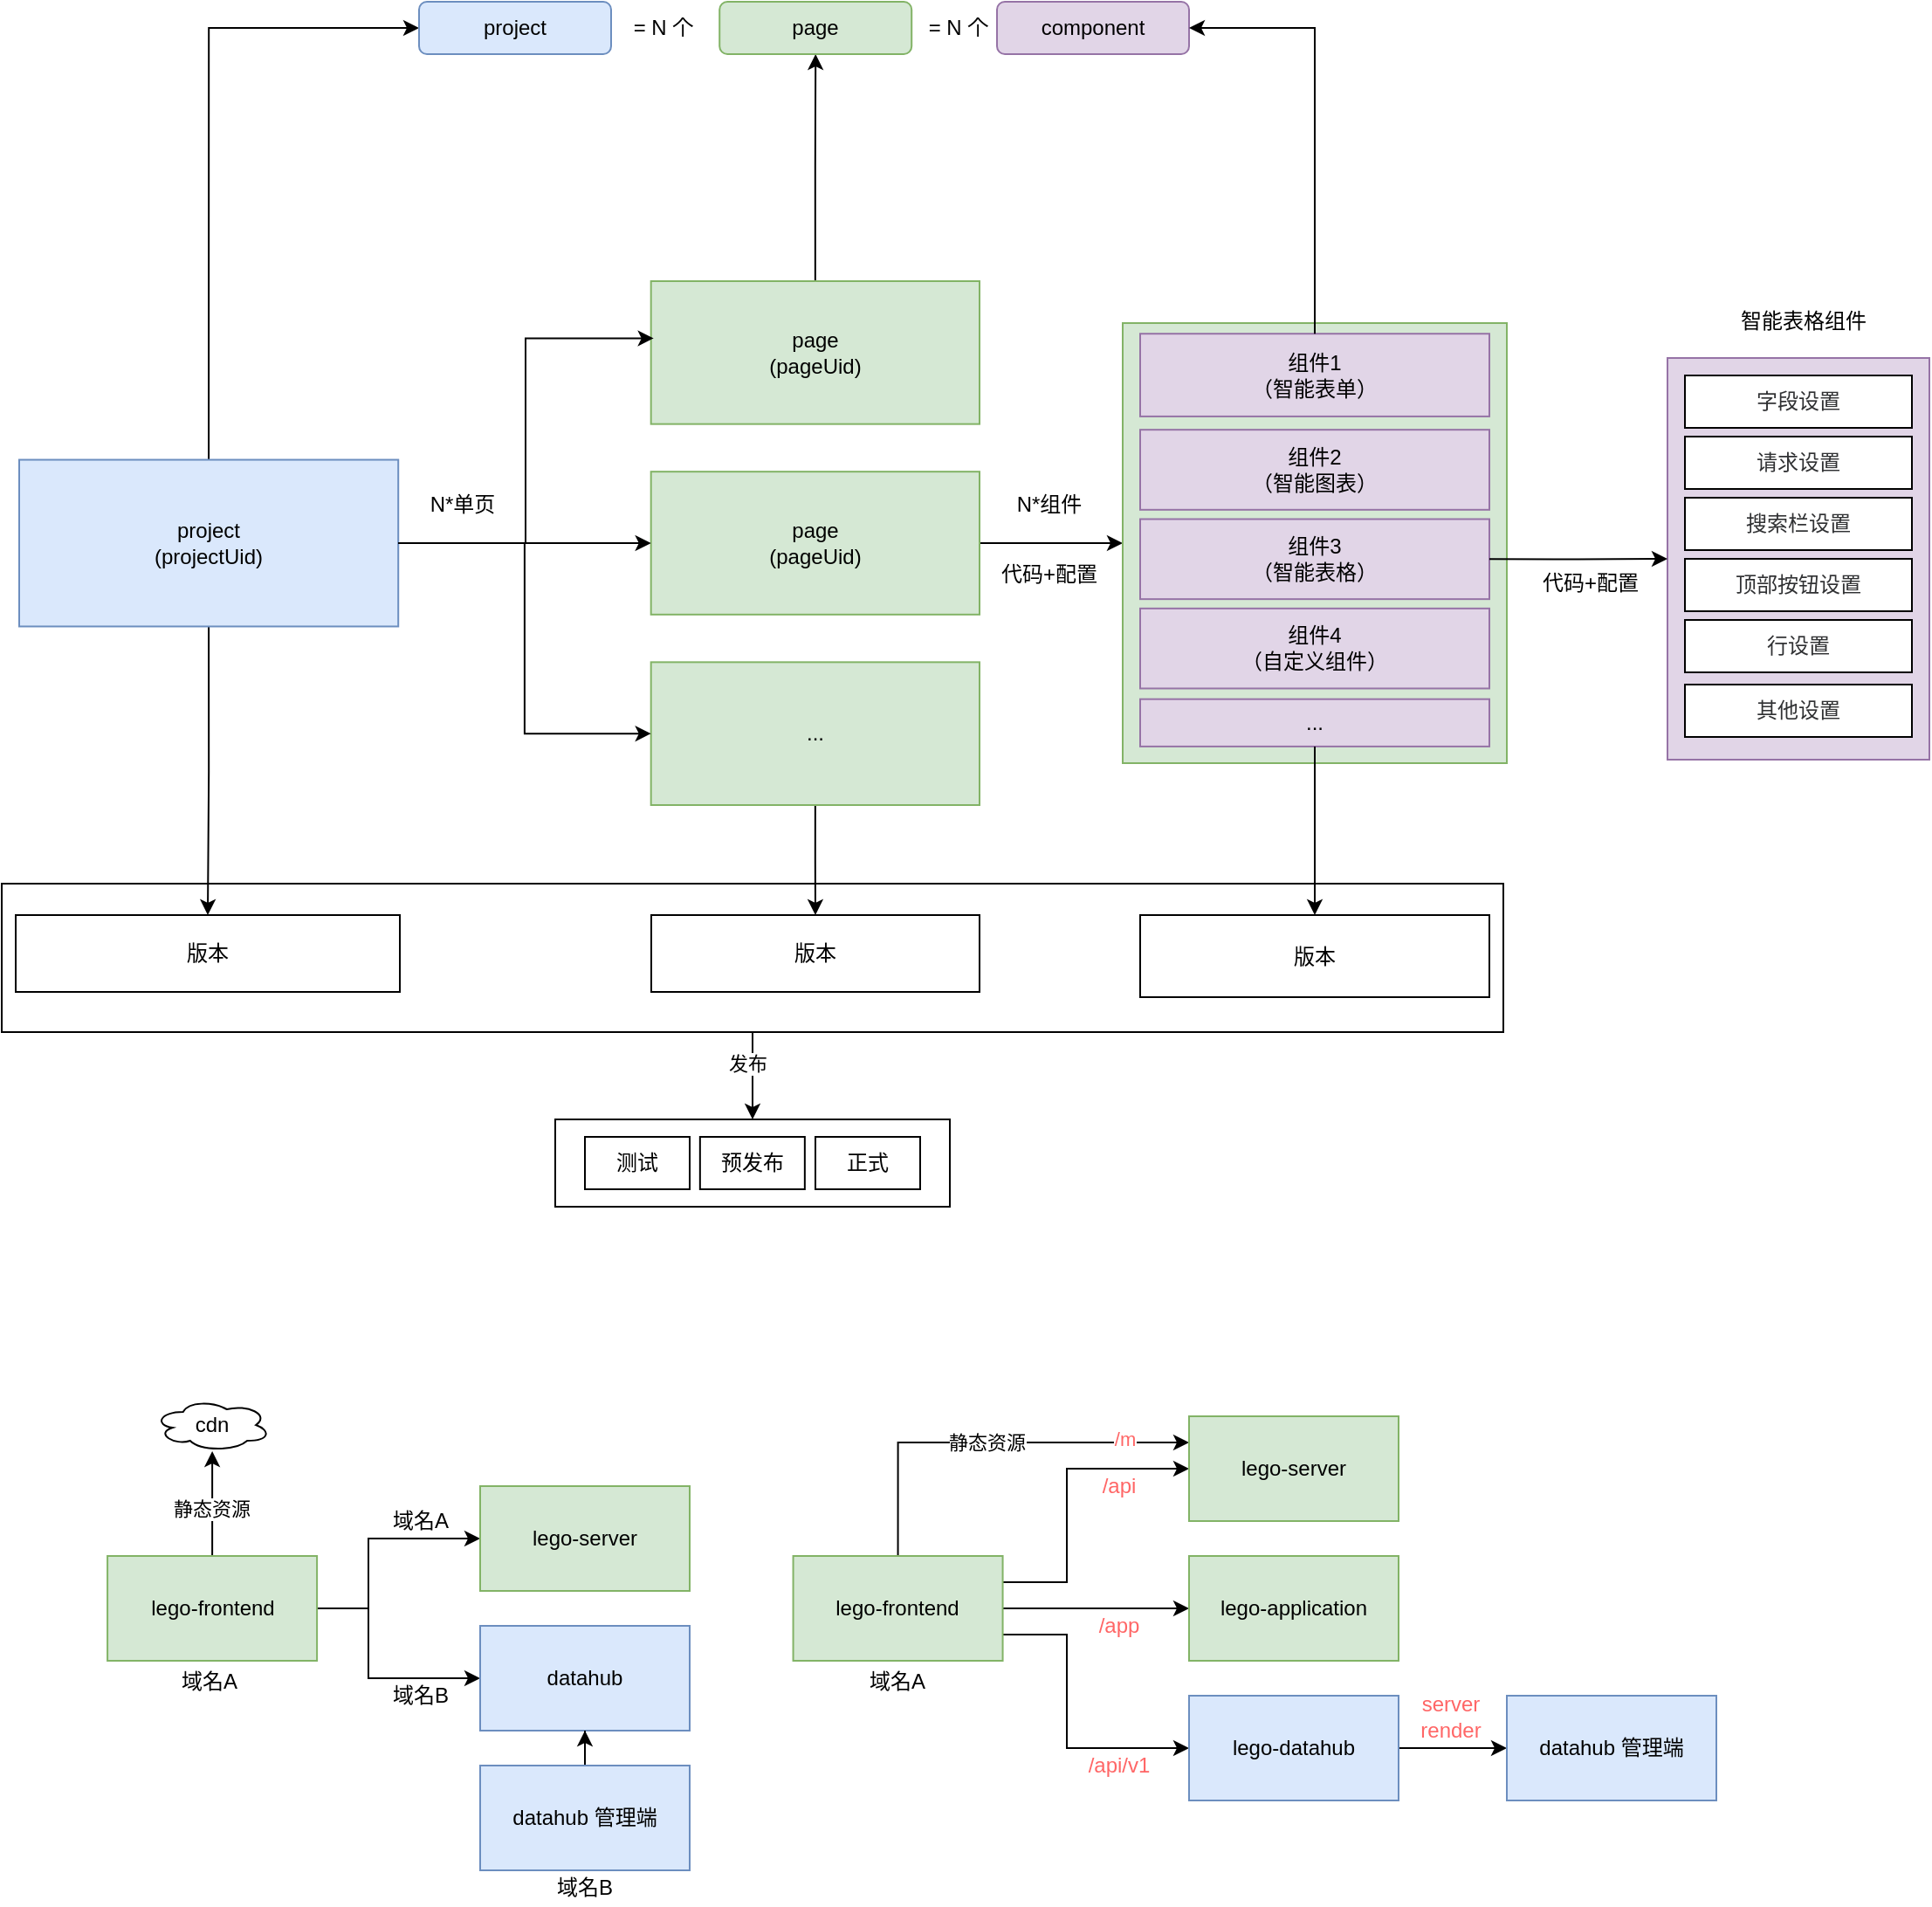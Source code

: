 <mxfile version="14.8.0" type="github">
  <diagram id="uDUzqy1bVPLQPqyA0Kb6" name="Page-1">
    <mxGraphModel dx="1113" dy="722" grid="1" gridSize="10" guides="1" tooltips="1" connect="1" arrows="1" fold="1" page="1" pageScale="1" pageWidth="827" pageHeight="1169" math="0" shadow="0">
      <root>
        <mxCell id="0" />
        <mxCell id="1" parent="0" />
        <mxCell id="IaOmF9w9HwhS0B1iCCKS-73" style="edgeStyle=orthogonalEdgeStyle;rounded=0;orthogonalLoop=1;jettySize=auto;html=1;exitX=0.5;exitY=1;exitDx=0;exitDy=0;entryX=0.5;entryY=0;entryDx=0;entryDy=0;" edge="1" parent="1" source="IaOmF9w9HwhS0B1iCCKS-68" target="IaOmF9w9HwhS0B1iCCKS-69">
          <mxGeometry relative="1" as="geometry" />
        </mxCell>
        <mxCell id="IaOmF9w9HwhS0B1iCCKS-74" value="发布" style="edgeLabel;html=1;align=center;verticalAlign=middle;resizable=0;points=[];" vertex="1" connectable="0" parent="IaOmF9w9HwhS0B1iCCKS-73">
          <mxGeometry x="-0.28" y="-3" relative="1" as="geometry">
            <mxPoint as="offset" />
          </mxGeometry>
        </mxCell>
        <mxCell id="IaOmF9w9HwhS0B1iCCKS-68" value="" style="rounded=0;whiteSpace=wrap;html=1;" vertex="1" parent="1">
          <mxGeometry x="10" y="525" width="860" height="85" as="geometry" />
        </mxCell>
        <mxCell id="IaOmF9w9HwhS0B1iCCKS-24" style="edgeStyle=orthogonalEdgeStyle;rounded=0;orthogonalLoop=1;jettySize=auto;html=1;exitX=0.5;exitY=0;exitDx=0;exitDy=0;entryX=0;entryY=0.5;entryDx=0;entryDy=0;" edge="1" parent="1" source="IaOmF9w9HwhS0B1iCCKS-1" target="IaOmF9w9HwhS0B1iCCKS-17">
          <mxGeometry relative="1" as="geometry" />
        </mxCell>
        <mxCell id="IaOmF9w9HwhS0B1iCCKS-65" style="edgeStyle=orthogonalEdgeStyle;rounded=0;orthogonalLoop=1;jettySize=auto;html=1;exitX=0.5;exitY=1;exitDx=0;exitDy=0;" edge="1" parent="1" source="IaOmF9w9HwhS0B1iCCKS-1" target="IaOmF9w9HwhS0B1iCCKS-64">
          <mxGeometry relative="1" as="geometry" />
        </mxCell>
        <mxCell id="IaOmF9w9HwhS0B1iCCKS-1" value="project&lt;br&gt;(projectUid)" style="rounded=0;whiteSpace=wrap;html=1;fillColor=#dae8fc;strokeColor=#6c8ebf;" vertex="1" parent="1">
          <mxGeometry x="20" y="282.273" width="217.105" height="95.455" as="geometry" />
        </mxCell>
        <mxCell id="IaOmF9w9HwhS0B1iCCKS-25" style="edgeStyle=orthogonalEdgeStyle;rounded=0;orthogonalLoop=1;jettySize=auto;html=1;exitX=0.5;exitY=0;exitDx=0;exitDy=0;entryX=0.5;entryY=1;entryDx=0;entryDy=0;" edge="1" parent="1" source="IaOmF9w9HwhS0B1iCCKS-4" target="IaOmF9w9HwhS0B1iCCKS-21">
          <mxGeometry relative="1" as="geometry" />
        </mxCell>
        <mxCell id="IaOmF9w9HwhS0B1iCCKS-4" value="page&lt;br&gt;(pageUid)" style="rounded=0;whiteSpace=wrap;html=1;fillColor=#d5e8d4;strokeColor=#82b366;" vertex="1" parent="1">
          <mxGeometry x="381.842" y="180" width="188.158" height="81.818" as="geometry" />
        </mxCell>
        <mxCell id="IaOmF9w9HwhS0B1iCCKS-5" style="edgeStyle=orthogonalEdgeStyle;rounded=0;orthogonalLoop=1;jettySize=auto;html=1;exitX=1;exitY=0.5;exitDx=0;exitDy=0;entryX=0.008;entryY=0.4;entryDx=0;entryDy=0;entryPerimeter=0;" edge="1" parent="1" source="IaOmF9w9HwhS0B1iCCKS-1" target="IaOmF9w9HwhS0B1iCCKS-4">
          <mxGeometry x="20" y="180" as="geometry">
            <Array as="points">
              <mxPoint x="310" y="330" />
              <mxPoint x="310" y="213" />
            </Array>
          </mxGeometry>
        </mxCell>
        <mxCell id="IaOmF9w9HwhS0B1iCCKS-55" style="edgeStyle=orthogonalEdgeStyle;rounded=0;orthogonalLoop=1;jettySize=auto;html=1;exitX=1;exitY=0.5;exitDx=0;exitDy=0;" edge="1" parent="1" source="IaOmF9w9HwhS0B1iCCKS-6" target="IaOmF9w9HwhS0B1iCCKS-28">
          <mxGeometry relative="1" as="geometry" />
        </mxCell>
        <mxCell id="IaOmF9w9HwhS0B1iCCKS-6" value="page&lt;br&gt;(pageUid)" style="rounded=0;whiteSpace=wrap;html=1;fillColor=#d5e8d4;strokeColor=#82b366;" vertex="1" parent="1">
          <mxGeometry x="381.842" y="289.091" width="188.158" height="81.818" as="geometry" />
        </mxCell>
        <mxCell id="IaOmF9w9HwhS0B1iCCKS-8" style="edgeStyle=orthogonalEdgeStyle;rounded=0;orthogonalLoop=1;jettySize=auto;html=1;exitX=1;exitY=0.5;exitDx=0;exitDy=0;" edge="1" parent="1" source="IaOmF9w9HwhS0B1iCCKS-1" target="IaOmF9w9HwhS0B1iCCKS-6">
          <mxGeometry x="20" y="180" as="geometry" />
        </mxCell>
        <mxCell id="IaOmF9w9HwhS0B1iCCKS-66" style="edgeStyle=orthogonalEdgeStyle;rounded=0;orthogonalLoop=1;jettySize=auto;html=1;exitX=0.5;exitY=1;exitDx=0;exitDy=0;" edge="1" parent="1" source="IaOmF9w9HwhS0B1iCCKS-7" target="IaOmF9w9HwhS0B1iCCKS-60">
          <mxGeometry relative="1" as="geometry" />
        </mxCell>
        <mxCell id="IaOmF9w9HwhS0B1iCCKS-7" value="..." style="rounded=0;whiteSpace=wrap;html=1;fillColor=#d5e8d4;strokeColor=#82b366;" vertex="1" parent="1">
          <mxGeometry x="381.842" y="398.182" width="188.158" height="81.818" as="geometry" />
        </mxCell>
        <mxCell id="IaOmF9w9HwhS0B1iCCKS-9" style="edgeStyle=orthogonalEdgeStyle;rounded=0;orthogonalLoop=1;jettySize=auto;html=1;exitX=1;exitY=0.5;exitDx=0;exitDy=0;entryX=0;entryY=0.5;entryDx=0;entryDy=0;" edge="1" parent="1" source="IaOmF9w9HwhS0B1iCCKS-1" target="IaOmF9w9HwhS0B1iCCKS-7">
          <mxGeometry x="20" y="180" as="geometry" />
        </mxCell>
        <mxCell id="IaOmF9w9HwhS0B1iCCKS-17" value="&lt;span&gt;project&lt;/span&gt;" style="rounded=1;whiteSpace=wrap;html=1;fillColor=#dae8fc;strokeColor=#6c8ebf;" vertex="1" parent="1">
          <mxGeometry x="249" y="20" width="110" height="30" as="geometry" />
        </mxCell>
        <mxCell id="IaOmF9w9HwhS0B1iCCKS-20" value="= N 个" style="text;html=1;strokeColor=none;fillColor=none;align=center;verticalAlign=middle;whiteSpace=wrap;rounded=0;" vertex="1" parent="1">
          <mxGeometry x="364" y="25" width="50" height="20" as="geometry" />
        </mxCell>
        <mxCell id="IaOmF9w9HwhS0B1iCCKS-21" value="&lt;span&gt;page&lt;/span&gt;" style="rounded=1;whiteSpace=wrap;html=1;fillColor=#d5e8d4;strokeColor=#82b366;" vertex="1" parent="1">
          <mxGeometry x="421.11" y="20" width="110" height="30" as="geometry" />
        </mxCell>
        <mxCell id="IaOmF9w9HwhS0B1iCCKS-34" value="N*单页" style="text;html=1;strokeColor=none;fillColor=none;align=center;verticalAlign=middle;whiteSpace=wrap;rounded=0;" vertex="1" parent="1">
          <mxGeometry x="254" y="298" width="40" height="20" as="geometry" />
        </mxCell>
        <mxCell id="IaOmF9w9HwhS0B1iCCKS-37" value="" style="rounded=0;whiteSpace=wrap;html=1;fillColor=#e1d5e7;strokeColor=#9673a6;" vertex="1" parent="1">
          <mxGeometry x="964" y="224" width="150" height="230" as="geometry" />
        </mxCell>
        <mxCell id="IaOmF9w9HwhS0B1iCCKS-38" value="&lt;span style=&quot;color: rgb(48 , 49 , 51) ; font-family: &amp;#34;avenir&amp;#34; , &amp;#34;helvetica&amp;#34; , &amp;#34;arial&amp;#34; , sans-serif ; background-color: rgb(255 , 255 , 255)&quot;&gt;&lt;font style=&quot;font-size: 12px&quot;&gt;字段设置&lt;/font&gt;&lt;/span&gt;" style="rounded=0;whiteSpace=wrap;html=1;" vertex="1" parent="1">
          <mxGeometry x="974" y="234" width="130" height="30" as="geometry" />
        </mxCell>
        <mxCell id="IaOmF9w9HwhS0B1iCCKS-39" value="&lt;span style=&quot;color: rgb(48 , 49 , 51) ; font-family: &amp;#34;avenir&amp;#34; , &amp;#34;helvetica&amp;#34; , &amp;#34;arial&amp;#34; , sans-serif ; background-color: rgb(255 , 255 , 255)&quot;&gt;&lt;font style=&quot;font-size: 12px&quot;&gt;请求设置&lt;/font&gt;&lt;/span&gt;" style="rounded=0;whiteSpace=wrap;html=1;" vertex="1" parent="1">
          <mxGeometry x="974" y="269" width="130" height="30" as="geometry" />
        </mxCell>
        <mxCell id="IaOmF9w9HwhS0B1iCCKS-40" value="&lt;font color=&quot;#303133&quot; face=&quot;avenir, helvetica, arial, sans-serif&quot;&gt;&lt;span style=&quot;background-color: rgb(255 , 255 , 255)&quot;&gt;搜索栏设置&lt;/span&gt;&lt;/font&gt;" style="rounded=0;whiteSpace=wrap;html=1;" vertex="1" parent="1">
          <mxGeometry x="974" y="304" width="130" height="30" as="geometry" />
        </mxCell>
        <mxCell id="IaOmF9w9HwhS0B1iCCKS-41" value="&lt;font color=&quot;#303133&quot; face=&quot;avenir, helvetica, arial, sans-serif&quot;&gt;&lt;span style=&quot;background-color: rgb(255 , 255 , 255)&quot;&gt;顶部按钮设置&lt;/span&gt;&lt;/font&gt;" style="rounded=0;whiteSpace=wrap;html=1;" vertex="1" parent="1">
          <mxGeometry x="974" y="339" width="130" height="30" as="geometry" />
        </mxCell>
        <mxCell id="IaOmF9w9HwhS0B1iCCKS-42" value="&lt;span style=&quot;color: rgb(48 , 49 , 51) ; font-family: &amp;#34;avenir&amp;#34; , &amp;#34;helvetica&amp;#34; , &amp;#34;arial&amp;#34; , sans-serif ; background-color: rgb(255 , 255 , 255)&quot;&gt;&lt;font style=&quot;font-size: 12px&quot;&gt;行设置&lt;/font&gt;&lt;/span&gt;" style="rounded=0;whiteSpace=wrap;html=1;" vertex="1" parent="1">
          <mxGeometry x="974" y="374" width="130" height="30" as="geometry" />
        </mxCell>
        <mxCell id="IaOmF9w9HwhS0B1iCCKS-43" value="&lt;font color=&quot;#303133&quot; face=&quot;avenir, helvetica, arial, sans-serif&quot;&gt;&lt;span style=&quot;background-color: rgb(255 , 255 , 255)&quot;&gt;其他设置&lt;/span&gt;&lt;/font&gt;" style="rounded=0;whiteSpace=wrap;html=1;" vertex="1" parent="1">
          <mxGeometry x="974" y="411" width="130" height="30" as="geometry" />
        </mxCell>
        <mxCell id="IaOmF9w9HwhS0B1iCCKS-44" value="智能表格组件" style="text;html=1;strokeColor=none;fillColor=none;align=center;verticalAlign=middle;whiteSpace=wrap;rounded=0;" vertex="1" parent="1">
          <mxGeometry x="1002.5" y="193" width="77.5" height="20" as="geometry" />
        </mxCell>
        <mxCell id="IaOmF9w9HwhS0B1iCCKS-47" value="" style="group;fillColor=#d5e8d4;strokeColor=#82b366;" vertex="1" connectable="0" parent="1">
          <mxGeometry x="652" y="204" width="220" height="252" as="geometry" />
        </mxCell>
        <mxCell id="IaOmF9w9HwhS0B1iCCKS-28" value="" style="rounded=0;whiteSpace=wrap;html=1;fillColor=#d5e8d4;strokeColor=#82b366;" vertex="1" parent="IaOmF9w9HwhS0B1iCCKS-47">
          <mxGeometry width="220" height="252" as="geometry" />
        </mxCell>
        <mxCell id="IaOmF9w9HwhS0B1iCCKS-30" value="组件1&lt;br&gt;（智能表单）" style="rounded=0;whiteSpace=wrap;html=1;fillColor=#e1d5e7;strokeColor=#9673a6;" vertex="1" parent="IaOmF9w9HwhS0B1iCCKS-47">
          <mxGeometry x="10" y="6.109" width="200" height="47.345" as="geometry" />
        </mxCell>
        <mxCell id="IaOmF9w9HwhS0B1iCCKS-31" value="组件2&lt;br&gt;（智能图表）" style="rounded=0;whiteSpace=wrap;html=1;fillColor=#e1d5e7;strokeColor=#9673a6;" vertex="1" parent="IaOmF9w9HwhS0B1iCCKS-47">
          <mxGeometry x="10" y="61.091" width="200" height="45.818" as="geometry" />
        </mxCell>
        <mxCell id="IaOmF9w9HwhS0B1iCCKS-32" value="..." style="rounded=0;whiteSpace=wrap;html=1;fillColor=#e1d5e7;strokeColor=#9673a6;" vertex="1" parent="IaOmF9w9HwhS0B1iCCKS-47">
          <mxGeometry x="10" y="215.345" width="200" height="27.109" as="geometry" />
        </mxCell>
        <mxCell id="IaOmF9w9HwhS0B1iCCKS-45" value="组件3&lt;br&gt;（智能表格）" style="rounded=0;whiteSpace=wrap;html=1;fillColor=#e1d5e7;strokeColor=#9673a6;" vertex="1" parent="IaOmF9w9HwhS0B1iCCKS-47">
          <mxGeometry x="10" y="112.255" width="200" height="45.818" as="geometry" />
        </mxCell>
        <mxCell id="IaOmF9w9HwhS0B1iCCKS-46" value="组件4&lt;br&gt;（自定义组件）" style="rounded=0;whiteSpace=wrap;html=1;fillColor=#e1d5e7;strokeColor=#9673a6;" vertex="1" parent="IaOmF9w9HwhS0B1iCCKS-47">
          <mxGeometry x="10" y="163.418" width="200" height="45.818" as="geometry" />
        </mxCell>
        <mxCell id="IaOmF9w9HwhS0B1iCCKS-53" value="&lt;span&gt;component&lt;/span&gt;" style="rounded=1;whiteSpace=wrap;html=1;fillColor=#e1d5e7;strokeColor=#9673a6;" vertex="1" parent="1">
          <mxGeometry x="580" y="20" width="110" height="30" as="geometry" />
        </mxCell>
        <mxCell id="IaOmF9w9HwhS0B1iCCKS-54" value="= N 个" style="text;html=1;strokeColor=none;fillColor=none;align=center;verticalAlign=middle;whiteSpace=wrap;rounded=0;" vertex="1" parent="1">
          <mxGeometry x="538" y="25" width="40" height="20" as="geometry" />
        </mxCell>
        <mxCell id="IaOmF9w9HwhS0B1iCCKS-56" value="N*组件" style="text;html=1;strokeColor=none;fillColor=none;align=center;verticalAlign=middle;whiteSpace=wrap;rounded=0;" vertex="1" parent="1">
          <mxGeometry x="590" y="298" width="40" height="20" as="geometry" />
        </mxCell>
        <mxCell id="IaOmF9w9HwhS0B1iCCKS-58" style="edgeStyle=orthogonalEdgeStyle;rounded=0;orthogonalLoop=1;jettySize=auto;html=1;exitX=1;exitY=0.5;exitDx=0;exitDy=0;" edge="1" parent="1" source="IaOmF9w9HwhS0B1iCCKS-45" target="IaOmF9w9HwhS0B1iCCKS-37">
          <mxGeometry relative="1" as="geometry" />
        </mxCell>
        <mxCell id="IaOmF9w9HwhS0B1iCCKS-59" style="edgeStyle=orthogonalEdgeStyle;rounded=0;orthogonalLoop=1;jettySize=auto;html=1;exitX=0.5;exitY=0;exitDx=0;exitDy=0;entryX=1;entryY=0.5;entryDx=0;entryDy=0;" edge="1" parent="1" source="IaOmF9w9HwhS0B1iCCKS-30" target="IaOmF9w9HwhS0B1iCCKS-53">
          <mxGeometry relative="1" as="geometry" />
        </mxCell>
        <mxCell id="IaOmF9w9HwhS0B1iCCKS-60" value="版本" style="rounded=0;whiteSpace=wrap;html=1;" vertex="1" parent="1">
          <mxGeometry x="382" y="543" width="188" height="44" as="geometry" />
        </mxCell>
        <mxCell id="IaOmF9w9HwhS0B1iCCKS-61" value="代码+配置" style="text;html=1;strokeColor=none;fillColor=none;align=center;verticalAlign=middle;whiteSpace=wrap;rounded=0;" vertex="1" parent="1">
          <mxGeometry x="580" y="338" width="60" height="20" as="geometry" />
        </mxCell>
        <mxCell id="IaOmF9w9HwhS0B1iCCKS-62" value="代码+配置" style="text;html=1;strokeColor=none;fillColor=none;align=center;verticalAlign=middle;whiteSpace=wrap;rounded=0;" vertex="1" parent="1">
          <mxGeometry x="890" y="343" width="60" height="20" as="geometry" />
        </mxCell>
        <mxCell id="IaOmF9w9HwhS0B1iCCKS-63" value="版本" style="rounded=0;whiteSpace=wrap;html=1;" vertex="1" parent="1">
          <mxGeometry x="662" y="543" width="200" height="47" as="geometry" />
        </mxCell>
        <mxCell id="IaOmF9w9HwhS0B1iCCKS-64" value="版本" style="rounded=0;whiteSpace=wrap;html=1;" vertex="1" parent="1">
          <mxGeometry x="18" y="543" width="220" height="44" as="geometry" />
        </mxCell>
        <mxCell id="IaOmF9w9HwhS0B1iCCKS-67" style="edgeStyle=orthogonalEdgeStyle;rounded=0;orthogonalLoop=1;jettySize=auto;html=1;exitX=0.5;exitY=1;exitDx=0;exitDy=0;" edge="1" parent="1" source="IaOmF9w9HwhS0B1iCCKS-32" target="IaOmF9w9HwhS0B1iCCKS-63">
          <mxGeometry relative="1" as="geometry" />
        </mxCell>
        <mxCell id="IaOmF9w9HwhS0B1iCCKS-69" value="" style="rounded=0;whiteSpace=wrap;html=1;" vertex="1" parent="1">
          <mxGeometry x="327" y="660" width="226" height="50" as="geometry" />
        </mxCell>
        <mxCell id="IaOmF9w9HwhS0B1iCCKS-70" value="测试" style="rounded=0;whiteSpace=wrap;html=1;" vertex="1" parent="1">
          <mxGeometry x="344" y="670" width="60" height="30" as="geometry" />
        </mxCell>
        <mxCell id="IaOmF9w9HwhS0B1iCCKS-71" value="预发布" style="rounded=0;whiteSpace=wrap;html=1;" vertex="1" parent="1">
          <mxGeometry x="409.92" y="670" width="60" height="30" as="geometry" />
        </mxCell>
        <mxCell id="IaOmF9w9HwhS0B1iCCKS-72" value="正式" style="rounded=0;whiteSpace=wrap;html=1;" vertex="1" parent="1">
          <mxGeometry x="476" y="670" width="60" height="30" as="geometry" />
        </mxCell>
        <mxCell id="IaOmF9w9HwhS0B1iCCKS-85" style="edgeStyle=orthogonalEdgeStyle;rounded=0;orthogonalLoop=1;jettySize=auto;html=1;exitX=1;exitY=0.5;exitDx=0;exitDy=0;" edge="1" parent="1" source="IaOmF9w9HwhS0B1iCCKS-75" target="IaOmF9w9HwhS0B1iCCKS-76">
          <mxGeometry relative="1" as="geometry">
            <Array as="points">
              <mxPoint x="220" y="940" />
              <mxPoint x="220" y="900" />
            </Array>
          </mxGeometry>
        </mxCell>
        <mxCell id="IaOmF9w9HwhS0B1iCCKS-86" style="edgeStyle=orthogonalEdgeStyle;rounded=0;orthogonalLoop=1;jettySize=auto;html=1;exitX=1;exitY=0.5;exitDx=0;exitDy=0;" edge="1" parent="1" source="IaOmF9w9HwhS0B1iCCKS-75" target="IaOmF9w9HwhS0B1iCCKS-77">
          <mxGeometry relative="1" as="geometry">
            <Array as="points">
              <mxPoint x="220" y="940" />
              <mxPoint x="220" y="980" />
            </Array>
          </mxGeometry>
        </mxCell>
        <mxCell id="IaOmF9w9HwhS0B1iCCKS-97" style="edgeStyle=orthogonalEdgeStyle;rounded=0;orthogonalLoop=1;jettySize=auto;html=1;exitX=0.5;exitY=0;exitDx=0;exitDy=0;" edge="1" parent="1" source="IaOmF9w9HwhS0B1iCCKS-75" target="IaOmF9w9HwhS0B1iCCKS-96">
          <mxGeometry relative="1" as="geometry" />
        </mxCell>
        <mxCell id="IaOmF9w9HwhS0B1iCCKS-98" value="静态资源" style="edgeLabel;html=1;align=center;verticalAlign=middle;resizable=0;points=[];" vertex="1" connectable="0" parent="IaOmF9w9HwhS0B1iCCKS-97">
          <mxGeometry x="-0.1" y="1" relative="1" as="geometry">
            <mxPoint as="offset" />
          </mxGeometry>
        </mxCell>
        <mxCell id="IaOmF9w9HwhS0B1iCCKS-75" value="lego-frontend" style="rounded=0;whiteSpace=wrap;html=1;fillColor=#d5e8d4;strokeColor=#82b366;" vertex="1" parent="1">
          <mxGeometry x="70.55" y="910" width="120" height="60" as="geometry" />
        </mxCell>
        <mxCell id="IaOmF9w9HwhS0B1iCCKS-76" value="lego-server" style="rounded=0;whiteSpace=wrap;html=1;fillColor=#d5e8d4;strokeColor=#82b366;" vertex="1" parent="1">
          <mxGeometry x="284" y="870" width="120" height="60" as="geometry" />
        </mxCell>
        <mxCell id="IaOmF9w9HwhS0B1iCCKS-77" value="datahub" style="rounded=0;whiteSpace=wrap;html=1;fillColor=#dae8fc;strokeColor=#6c8ebf;" vertex="1" parent="1">
          <mxGeometry x="284" y="950" width="120" height="60" as="geometry" />
        </mxCell>
        <mxCell id="IaOmF9w9HwhS0B1iCCKS-87" style="edgeStyle=orthogonalEdgeStyle;rounded=0;orthogonalLoop=1;jettySize=auto;html=1;exitX=1;exitY=0.25;exitDx=0;exitDy=0;entryX=0;entryY=0.5;entryDx=0;entryDy=0;" edge="1" parent="1" source="IaOmF9w9HwhS0B1iCCKS-81" target="IaOmF9w9HwhS0B1iCCKS-82">
          <mxGeometry relative="1" as="geometry">
            <Array as="points">
              <mxPoint x="620" y="925" />
              <mxPoint x="620" y="860" />
            </Array>
          </mxGeometry>
        </mxCell>
        <mxCell id="IaOmF9w9HwhS0B1iCCKS-88" style="edgeStyle=orthogonalEdgeStyle;rounded=0;orthogonalLoop=1;jettySize=auto;html=1;exitX=1;exitY=0.5;exitDx=0;exitDy=0;" edge="1" parent="1" source="IaOmF9w9HwhS0B1iCCKS-81" target="IaOmF9w9HwhS0B1iCCKS-83">
          <mxGeometry relative="1" as="geometry" />
        </mxCell>
        <mxCell id="IaOmF9w9HwhS0B1iCCKS-89" style="edgeStyle=orthogonalEdgeStyle;rounded=0;orthogonalLoop=1;jettySize=auto;html=1;exitX=1;exitY=0.75;exitDx=0;exitDy=0;entryX=0;entryY=0.5;entryDx=0;entryDy=0;" edge="1" parent="1" source="IaOmF9w9HwhS0B1iCCKS-81" target="IaOmF9w9HwhS0B1iCCKS-84">
          <mxGeometry relative="1" as="geometry">
            <Array as="points">
              <mxPoint x="620" y="955" />
              <mxPoint x="620" y="1020" />
            </Array>
          </mxGeometry>
        </mxCell>
        <mxCell id="IaOmF9w9HwhS0B1iCCKS-99" value="静态资源" style="edgeStyle=orthogonalEdgeStyle;rounded=0;orthogonalLoop=1;jettySize=auto;html=1;exitX=0.5;exitY=0;exitDx=0;exitDy=0;entryX=0;entryY=0.25;entryDx=0;entryDy=0;" edge="1" parent="1" source="IaOmF9w9HwhS0B1iCCKS-81" target="IaOmF9w9HwhS0B1iCCKS-82">
          <mxGeometry relative="1" as="geometry" />
        </mxCell>
        <mxCell id="IaOmF9w9HwhS0B1iCCKS-100" value="/m" style="edgeLabel;html=1;align=center;verticalAlign=middle;resizable=0;points=[];fontColor=#FF6666;" vertex="1" connectable="0" parent="IaOmF9w9HwhS0B1iCCKS-99">
          <mxGeometry x="0.679" y="2" relative="1" as="geometry">
            <mxPoint as="offset" />
          </mxGeometry>
        </mxCell>
        <mxCell id="IaOmF9w9HwhS0B1iCCKS-81" value="lego-frontend&lt;br&gt;" style="rounded=0;whiteSpace=wrap;html=1;fillColor=#d5e8d4;strokeColor=#82b366;" vertex="1" parent="1">
          <mxGeometry x="463.28" y="910" width="120" height="60" as="geometry" />
        </mxCell>
        <mxCell id="IaOmF9w9HwhS0B1iCCKS-82" value="lego-server" style="rounded=0;whiteSpace=wrap;html=1;fillColor=#d5e8d4;strokeColor=#82b366;" vertex="1" parent="1">
          <mxGeometry x="690" y="830" width="120" height="60" as="geometry" />
        </mxCell>
        <mxCell id="IaOmF9w9HwhS0B1iCCKS-83" value="lego-application" style="rounded=0;whiteSpace=wrap;html=1;fillColor=#d5e8d4;strokeColor=#82b366;" vertex="1" parent="1">
          <mxGeometry x="690" y="910" width="120" height="60" as="geometry" />
        </mxCell>
        <mxCell id="IaOmF9w9HwhS0B1iCCKS-107" style="edgeStyle=orthogonalEdgeStyle;rounded=0;orthogonalLoop=1;jettySize=auto;html=1;exitX=1;exitY=0.5;exitDx=0;exitDy=0;" edge="1" parent="1" source="IaOmF9w9HwhS0B1iCCKS-84" target="IaOmF9w9HwhS0B1iCCKS-105">
          <mxGeometry relative="1" as="geometry" />
        </mxCell>
        <mxCell id="IaOmF9w9HwhS0B1iCCKS-84" value="lego-datahub" style="rounded=0;whiteSpace=wrap;html=1;fillColor=#dae8fc;strokeColor=#6c8ebf;" vertex="1" parent="1">
          <mxGeometry x="690" y="990" width="120" height="60" as="geometry" />
        </mxCell>
        <mxCell id="IaOmF9w9HwhS0B1iCCKS-90" value="/api" style="text;html=1;strokeColor=none;fillColor=none;align=center;verticalAlign=middle;whiteSpace=wrap;rounded=0;fontColor=#FF6666;" vertex="1" parent="1">
          <mxGeometry x="630" y="860" width="40" height="20" as="geometry" />
        </mxCell>
        <mxCell id="IaOmF9w9HwhS0B1iCCKS-91" value="/api/v1" style="text;html=1;strokeColor=none;fillColor=none;align=center;verticalAlign=middle;whiteSpace=wrap;rounded=0;fontColor=#FF6666;" vertex="1" parent="1">
          <mxGeometry x="630" y="1020" width="40" height="20" as="geometry" />
        </mxCell>
        <mxCell id="IaOmF9w9HwhS0B1iCCKS-92" value="域名A" style="text;html=1;strokeColor=none;fillColor=none;align=center;verticalAlign=middle;whiteSpace=wrap;rounded=0;" vertex="1" parent="1">
          <mxGeometry x="230" y="880" width="40" height="20" as="geometry" />
        </mxCell>
        <mxCell id="IaOmF9w9HwhS0B1iCCKS-93" value="域名B" style="text;html=1;strokeColor=none;fillColor=none;align=center;verticalAlign=middle;whiteSpace=wrap;rounded=0;" vertex="1" parent="1">
          <mxGeometry x="230" y="980" width="40" height="20" as="geometry" />
        </mxCell>
        <mxCell id="IaOmF9w9HwhS0B1iCCKS-94" value="域名A" style="text;html=1;strokeColor=none;fillColor=none;align=center;verticalAlign=middle;whiteSpace=wrap;rounded=0;" vertex="1" parent="1">
          <mxGeometry x="108.55" y="972" width="40" height="20" as="geometry" />
        </mxCell>
        <mxCell id="IaOmF9w9HwhS0B1iCCKS-96" value="cdn" style="ellipse;shape=cloud;whiteSpace=wrap;html=1;" vertex="1" parent="1">
          <mxGeometry x="97.18" y="820" width="66.75" height="30" as="geometry" />
        </mxCell>
        <mxCell id="IaOmF9w9HwhS0B1iCCKS-101" value="/app" style="text;html=1;strokeColor=none;fillColor=none;align=center;verticalAlign=middle;whiteSpace=wrap;rounded=0;fontColor=#FF6666;" vertex="1" parent="1">
          <mxGeometry x="630" y="940" width="40" height="20" as="geometry" />
        </mxCell>
        <mxCell id="IaOmF9w9HwhS0B1iCCKS-102" value="域名A" style="text;html=1;strokeColor=none;fillColor=none;align=center;verticalAlign=middle;whiteSpace=wrap;rounded=0;" vertex="1" parent="1">
          <mxGeometry x="503.28" y="972" width="40" height="20" as="geometry" />
        </mxCell>
        <mxCell id="IaOmF9w9HwhS0B1iCCKS-104" style="edgeStyle=orthogonalEdgeStyle;rounded=0;orthogonalLoop=1;jettySize=auto;html=1;exitX=0.5;exitY=0;exitDx=0;exitDy=0;" edge="1" parent="1" source="IaOmF9w9HwhS0B1iCCKS-103" target="IaOmF9w9HwhS0B1iCCKS-77">
          <mxGeometry relative="1" as="geometry" />
        </mxCell>
        <mxCell id="IaOmF9w9HwhS0B1iCCKS-103" value="datahub 管理端" style="rounded=0;whiteSpace=wrap;html=1;fillColor=#dae8fc;strokeColor=#6c8ebf;" vertex="1" parent="1">
          <mxGeometry x="284" y="1030" width="120" height="60" as="geometry" />
        </mxCell>
        <mxCell id="IaOmF9w9HwhS0B1iCCKS-105" value="datahub 管理端" style="rounded=0;whiteSpace=wrap;html=1;fillColor=#dae8fc;strokeColor=#6c8ebf;" vertex="1" parent="1">
          <mxGeometry x="872" y="990" width="120" height="60" as="geometry" />
        </mxCell>
        <mxCell id="IaOmF9w9HwhS0B1iCCKS-106" value="域名B" style="text;html=1;strokeColor=none;fillColor=none;align=center;verticalAlign=middle;whiteSpace=wrap;rounded=0;" vertex="1" parent="1">
          <mxGeometry x="324" y="1090" width="40" height="20" as="geometry" />
        </mxCell>
        <mxCell id="IaOmF9w9HwhS0B1iCCKS-108" value="server render" style="text;html=1;align=center;verticalAlign=middle;whiteSpace=wrap;rounded=0;fontColor=#FF6666;" vertex="1" parent="1">
          <mxGeometry x="820" y="992" width="40" height="20" as="geometry" />
        </mxCell>
      </root>
    </mxGraphModel>
  </diagram>
</mxfile>
